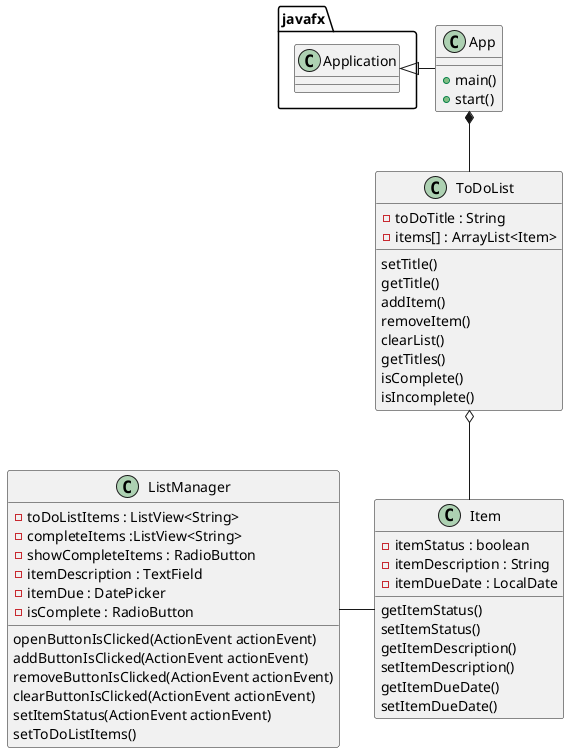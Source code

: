 @startuml
'https://plantuml.com/class-diagram



class App {
+ main()
+ start()
}

class ToDoList {
- toDoTitle : String
- items[] : ArrayList<Item>

setTitle()
getTitle()
addItem()
removeItem()
clearList()
getTitles()
isComplete()
isIncomplete()
}

class Item {
- itemStatus : boolean
- itemDescription : String
- itemDueDate : LocalDate

getItemStatus()
setItemStatus()
getItemDescription()
setItemDescription()
getItemDueDate()
setItemDueDate()
}

class ListManager {
- toDoListItems : ListView<String>
- completeItems :ListView<String>
- showCompleteItems : RadioButton
- itemDescription : TextField
- itemDue : DatePicker
- isComplete : RadioButton

openButtonIsClicked(ActionEvent actionEvent)
addButtonIsClicked(ActionEvent actionEvent)
removeButtonIsClicked(ActionEvent actionEvent)
clearButtonIsClicked(ActionEvent actionEvent)
setItemStatus(ActionEvent actionEvent)
setToDoListItems()
}

javafx.Application <|- App
App *-- ToDoList
ToDoList o-- Item
ListManager - Item


@enduml